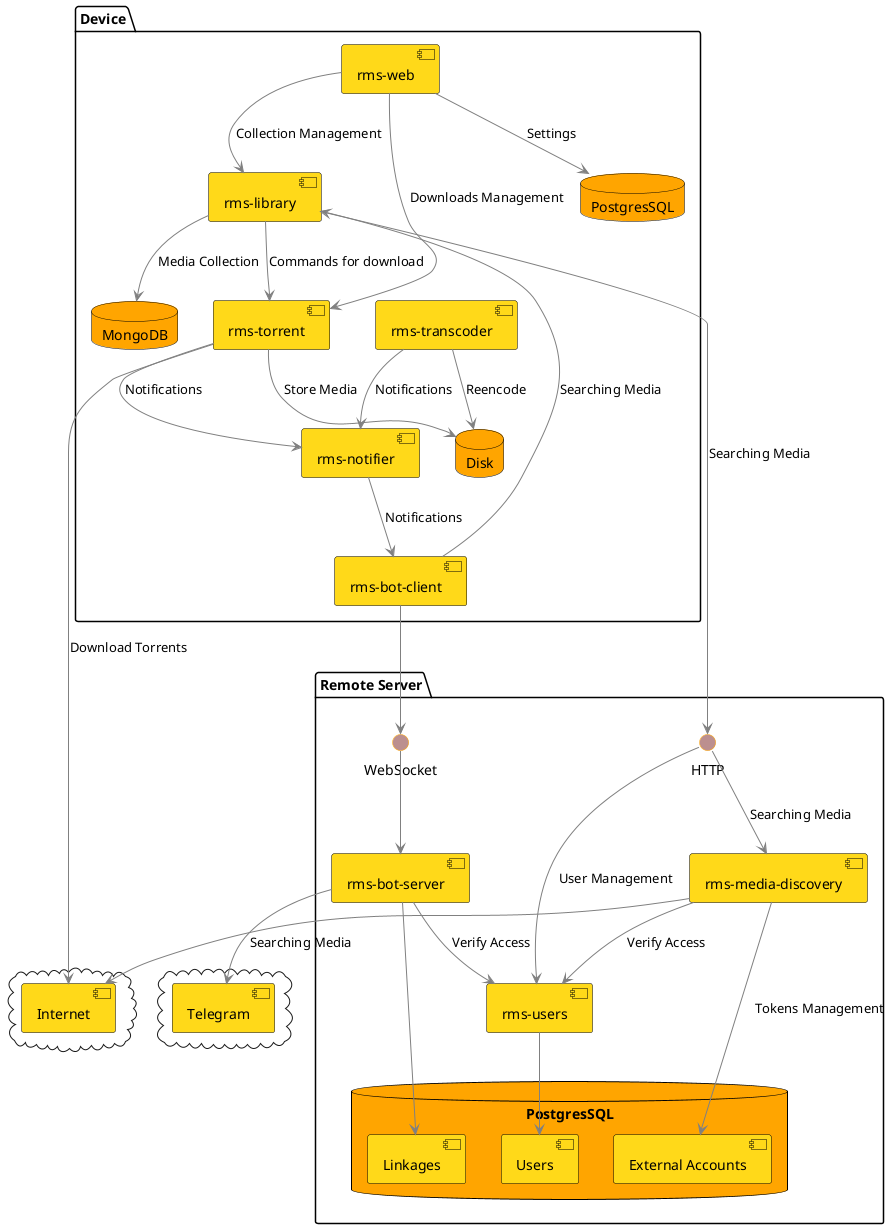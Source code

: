 @startuml Microservices of RacoonMediaServer

skinparam interface {
    backgroundColor RosyBrown
    borderColor orange
}

skinparam component {
    FontSize 14
    BackgroundColor<<Apache>> Red
    BorderColor<<Apache>> #FF6655
    FontName Droid Sans
    BorderColor black
    BackgroundColor #FFD919
    ArrowFontName Impact
    ArrowColor gray
}

skinparam database {
    FontSize 14
    BackgroundColor<<Apache>> Red
    BorderColor<<Apache>> #FF6655
    FontName Droid Sans
    BorderColor black
    BackgroundColor orange
    ArrowFontName Impact
    ArrowColor #FF6655
}

cloud {
    [Internet]
}

package "Device" {
    [rms-library]
    [rms-bot-client]
    [rms-torrent]
    [rms-web]
    [rms-notifier]
    [rms-transcoder]
    database "MongoDB" {
    }
    database "Disk" {
    }
    database "PostgresSQL" as LocalDB {
    }

    [rms-library] --> MongoDB : Media Collection
    [rms-library] --> [rms-torrent] : Commands for download

    [rms-torrent] --> Disk : Store Media 
    [rms-torrent] --> [Internet] : Download Torrents
    [rms-torrent] --> [rms-notifier] : Notifications

    [rms-transcoder] --> Disk : Reencode
    [rms-transcoder] --> [rms-notifier] : Notifications

    [rms-web] --> [rms-library] : Collection Management
    [rms-web] --> [rms-torrent] : Downloads Management
    [rms-web] --> LocalDB : Settings

    [rms-bot-client] --> [rms-library] : Searching Media

    [rms-notifier] --> [rms-bot-client] : Notifications
}

package "Remote Server" {
    HTTP --> [rms-media-discovery] : Searching Media
    WebSocket --> [rms-bot-server]
    HTTP --> [rms-users] : User Management
    database "PostgresSQL" {
        [Users]
        [Linkages]
        [External Accounts]
    }
    [rms-users] --> [Users]

    [rms-bot-server] --> [Linkages]
    
    [rms-media-discovery] --> [rms-users] : Verify Access
    [rms-media-discovery] --> [External Accounts] : Tokens Management

    [rms-bot-server] --> [rms-users] : Verify Access
}

cloud {
    [Telegram]
}



[rms-media-discovery] --> [Internet] : Searching Media
[rms-bot-server] --> Telegram
[rms-bot-client] --> WebSocket


[rms-library] --> HTTP : Searching Media



@enduml